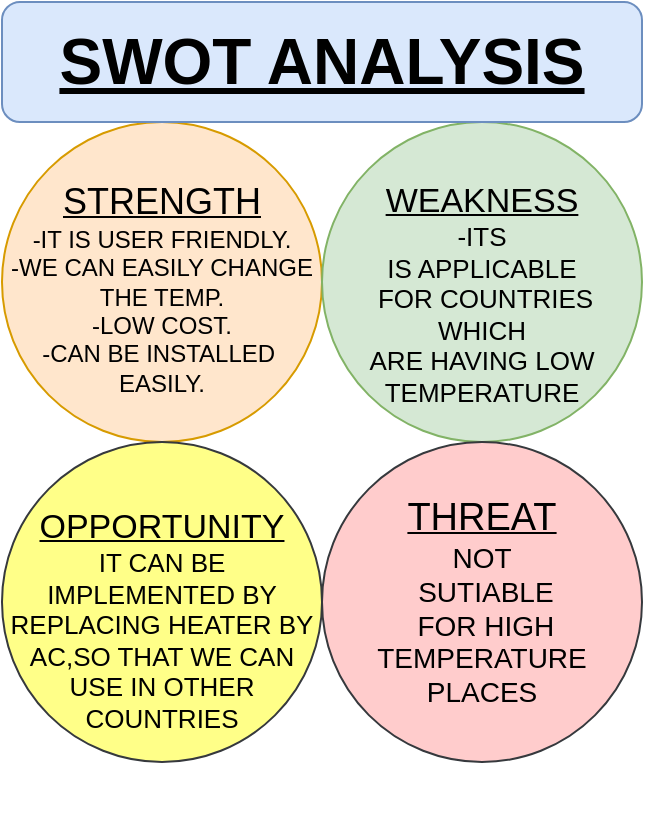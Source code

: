<mxfile version="15.0.6" type="github">
  <diagram id="7N_UG7sLdFTf4emg2RXg" name="Page-1">
    <mxGraphModel dx="1038" dy="579" grid="1" gridSize="10" guides="1" tooltips="1" connect="1" arrows="1" fold="1" page="1" pageScale="1" pageWidth="850" pageHeight="1100" math="0" shadow="0">
      <root>
        <mxCell id="0" />
        <mxCell id="1" parent="0" />
        <mxCell id="nVWqOFb56T2eQJBpBwFk-1" value="&lt;font&gt;&lt;u&gt;&lt;font style=&quot;font-size: 18px&quot;&gt;&lt;br&gt;STRENGTH&lt;/font&gt;&lt;/u&gt;&lt;br&gt;-IT IS USER FRIENDLY.&lt;br&gt;-WE CAN EASILY CHANGE THE TEMP.&lt;br&gt;-LOW COST.&lt;br&gt;-CAN BE INSTALLED&amp;nbsp;&lt;br&gt;EASILY.&lt;br&gt;&lt;br&gt;&lt;/font&gt;" style="ellipse;whiteSpace=wrap;html=1;aspect=fixed;fillColor=#ffe6cc;strokeColor=#d79b00;" vertex="1" parent="1">
          <mxGeometry x="160" y="200" width="160" height="160" as="geometry" />
        </mxCell>
        <mxCell id="nVWqOFb56T2eQJBpBwFk-2" value="&lt;font&gt;&lt;u style=&quot;font-size: 17px&quot;&gt;&lt;br&gt;&lt;br&gt;WEAKNESS&lt;br&gt;&lt;/u&gt;&lt;font style=&quot;font-size: 13px&quot;&gt;-ITS &lt;br&gt;IS APPLICABLE&lt;br&gt;&amp;nbsp;FOR COUNTRIES WHICH &lt;br&gt;ARE HAVING LOW TEMPERATURE&lt;/font&gt;&lt;br&gt;&lt;br&gt;&lt;br&gt;&lt;/font&gt;" style="ellipse;whiteSpace=wrap;html=1;aspect=fixed;fillColor=#d5e8d4;strokeColor=#82b366;" vertex="1" parent="1">
          <mxGeometry x="320" y="200" width="160" height="160" as="geometry" />
        </mxCell>
        <mxCell id="nVWqOFb56T2eQJBpBwFk-3" value="&lt;font&gt;&lt;span style=&quot;font-size: 17px&quot;&gt;&lt;br&gt;&lt;br&gt;&lt;br&gt;&lt;u&gt;OPPORTUNITY&lt;/u&gt;&lt;/span&gt;&lt;font style=&quot;font-size: 13px&quot;&gt;&lt;br&gt;IT CAN BE IMPLEMENTED BY REPLACING HEATER BY AC,SO THAT WE CAN USE IN OTHER COUNTRIES&lt;/font&gt;&lt;br&gt;&lt;br&gt;&lt;br&gt;&lt;br&gt;&lt;/font&gt;" style="ellipse;whiteSpace=wrap;html=1;aspect=fixed;fillColor=#ffff88;strokeColor=#36393d;" vertex="1" parent="1">
          <mxGeometry x="160" y="360" width="160" height="160" as="geometry" />
        </mxCell>
        <mxCell id="nVWqOFb56T2eQJBpBwFk-4" value="&lt;font&gt;&lt;br&gt;&lt;br&gt;&lt;br&gt;&lt;br&gt;&lt;u&gt;&lt;font style=&quot;font-size: 19px&quot;&gt;THREAT&lt;/font&gt;&lt;/u&gt;&lt;br&gt;&lt;span style=&quot;font-size: 14px&quot;&gt;NOT&lt;/span&gt;&lt;br&gt;&lt;span style=&quot;font-size: 14px&quot;&gt;&amp;nbsp;SUTIABLE&lt;/span&gt;&lt;br&gt;&lt;span style=&quot;font-size: 14px&quot;&gt;&amp;nbsp;FOR HIGH TEMPERATURE PLACES&lt;/span&gt;&lt;br&gt;&lt;br&gt;&lt;br&gt;&lt;br&gt;&lt;br&gt;&lt;/font&gt;" style="ellipse;whiteSpace=wrap;html=1;aspect=fixed;fillColor=#ffcccc;strokeColor=#36393d;" vertex="1" parent="1">
          <mxGeometry x="320" y="360" width="160" height="160" as="geometry" />
        </mxCell>
        <mxCell id="nVWqOFb56T2eQJBpBwFk-5" value="&lt;font style=&quot;font-size: 32px&quot;&gt;&lt;u&gt;&lt;b&gt;SWOT ANALYSIS&lt;/b&gt;&lt;/u&gt;&lt;/font&gt;" style="rounded=1;whiteSpace=wrap;html=1;fillColor=#dae8fc;strokeColor=#6c8ebf;" vertex="1" parent="1">
          <mxGeometry x="160" y="140" width="320" height="60" as="geometry" />
        </mxCell>
      </root>
    </mxGraphModel>
  </diagram>
</mxfile>
